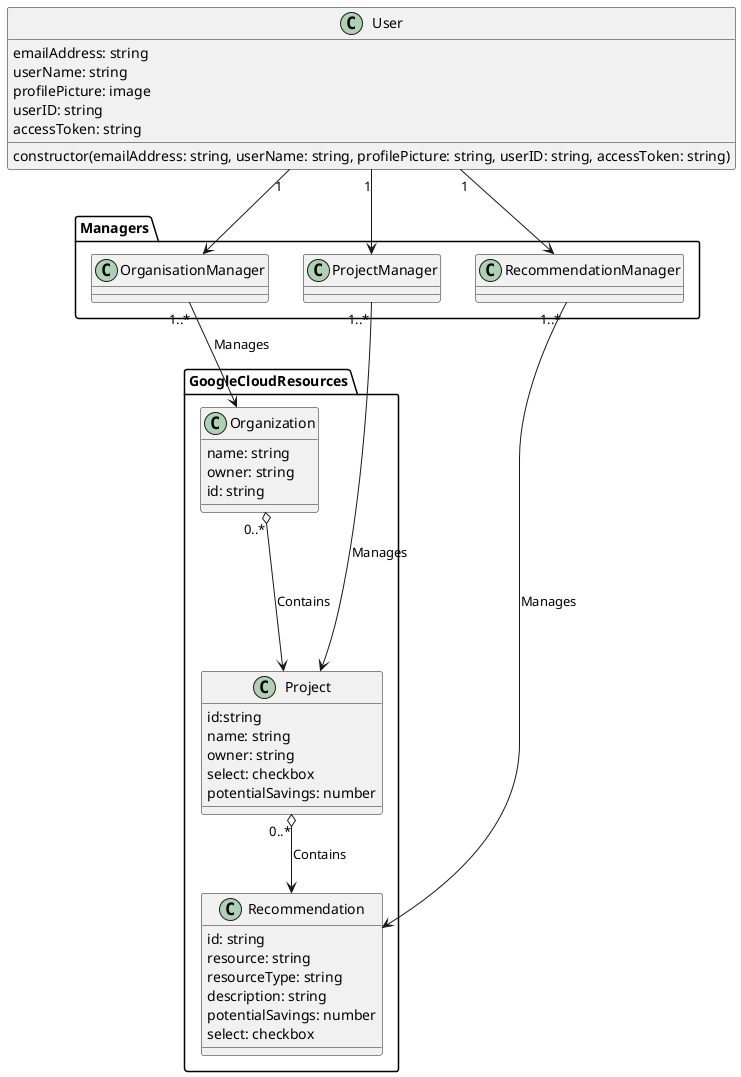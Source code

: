 @startuml BusinessLogic

package GoogleCloudResources {
class Organization  {
  name: string
  owner: string
  id: string
  }

class Project {
  id:string
  name: string
  owner: string
  select: checkbox
  potentialSavings: number
  }

class Recommendation {
     id: string
      resource: string
      resourceType: string
      description: string
      potentialSavings: number
      select: checkbox
  }
}

class User {
  constructor(emailAddress: string, userName: string, profilePicture: string, userID: string, accessToken: string)
  emailAddress: string
      userName: string
      profilePicture: image
      userID: string
      accessToken: string

    }

package Managers {
class ProjectManager

class OrganisationManager

class RecommendationManager
}

User "1"--> OrganisationManager
User "1"--> ProjectManager
User "1"--> RecommendationManager

OrganisationManager "1..*"--> Organization: Manages
ProjectManager "1..*"--> Project: Manages
RecommendationManager "1..*"--> Recommendation: Manages

Organization "0..*" o---> Project: Contains
Project "0..*" o--> Recommendation: Contains

@enduml
